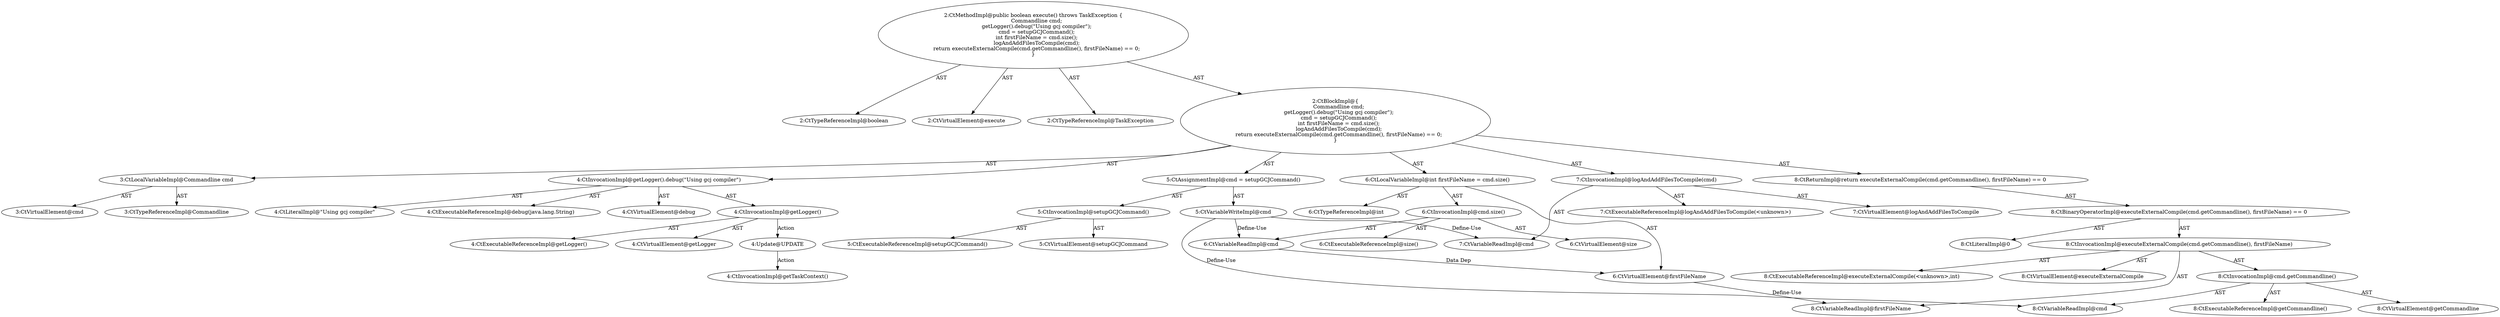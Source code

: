 digraph "execute#?" {
0 [label="2:CtTypeReferenceImpl@boolean" shape=ellipse]
1 [label="2:CtVirtualElement@execute" shape=ellipse]
2 [label="2:CtTypeReferenceImpl@TaskException" shape=ellipse]
3 [label="3:CtTypeReferenceImpl@Commandline" shape=ellipse]
4 [label="3:CtVirtualElement@cmd" shape=ellipse]
5 [label="3:CtLocalVariableImpl@Commandline cmd" shape=ellipse]
6 [label="4:CtExecutableReferenceImpl@debug(java.lang.String)" shape=ellipse]
7 [label="4:CtVirtualElement@debug" shape=ellipse]
8 [label="4:CtExecutableReferenceImpl@getLogger()" shape=ellipse]
9 [label="4:CtVirtualElement@getLogger" shape=ellipse]
10 [label="4:CtInvocationImpl@getLogger()" shape=ellipse]
11 [label="4:CtLiteralImpl@\"Using gcj compiler\"" shape=ellipse]
12 [label="4:CtInvocationImpl@getLogger().debug(\"Using gcj compiler\")" shape=ellipse]
13 [label="5:CtVariableWriteImpl@cmd" shape=ellipse]
14 [label="5:CtExecutableReferenceImpl@setupGCJCommand()" shape=ellipse]
15 [label="5:CtVirtualElement@setupGCJCommand" shape=ellipse]
16 [label="5:CtInvocationImpl@setupGCJCommand()" shape=ellipse]
17 [label="5:CtAssignmentImpl@cmd = setupGCJCommand()" shape=ellipse]
18 [label="6:CtTypeReferenceImpl@int" shape=ellipse]
19 [label="6:CtExecutableReferenceImpl@size()" shape=ellipse]
20 [label="6:CtVirtualElement@size" shape=ellipse]
21 [label="6:CtVariableReadImpl@cmd" shape=ellipse]
22 [label="6:CtInvocationImpl@cmd.size()" shape=ellipse]
23 [label="6:CtVirtualElement@firstFileName" shape=ellipse]
24 [label="6:CtLocalVariableImpl@int firstFileName = cmd.size()" shape=ellipse]
25 [label="7:CtExecutableReferenceImpl@logAndAddFilesToCompile(<unknown>)" shape=ellipse]
26 [label="7:CtVirtualElement@logAndAddFilesToCompile" shape=ellipse]
27 [label="7:CtVariableReadImpl@cmd" shape=ellipse]
28 [label="7:CtInvocationImpl@logAndAddFilesToCompile(cmd)" shape=ellipse]
29 [label="8:CtExecutableReferenceImpl@executeExternalCompile(<unknown>,int)" shape=ellipse]
30 [label="8:CtVirtualElement@executeExternalCompile" shape=ellipse]
31 [label="8:CtExecutableReferenceImpl@getCommandline()" shape=ellipse]
32 [label="8:CtVirtualElement@getCommandline" shape=ellipse]
33 [label="8:CtVariableReadImpl@cmd" shape=ellipse]
34 [label="8:CtInvocationImpl@cmd.getCommandline()" shape=ellipse]
35 [label="8:CtVariableReadImpl@firstFileName" shape=ellipse]
36 [label="8:CtInvocationImpl@executeExternalCompile(cmd.getCommandline(), firstFileName)" shape=ellipse]
37 [label="8:CtLiteralImpl@0" shape=ellipse]
38 [label="8:CtBinaryOperatorImpl@executeExternalCompile(cmd.getCommandline(), firstFileName) == 0" shape=ellipse]
39 [label="8:CtReturnImpl@return executeExternalCompile(cmd.getCommandline(), firstFileName) == 0" shape=ellipse]
40 [label="2:CtBlockImpl@\{
    Commandline cmd;
    getLogger().debug(\"Using gcj compiler\");
    cmd = setupGCJCommand();
    int firstFileName = cmd.size();
    logAndAddFilesToCompile(cmd);
    return executeExternalCompile(cmd.getCommandline(), firstFileName) == 0;
\}" shape=ellipse]
41 [label="2:CtMethodImpl@public boolean execute() throws TaskException \{
    Commandline cmd;
    getLogger().debug(\"Using gcj compiler\");
    cmd = setupGCJCommand();
    int firstFileName = cmd.size();
    logAndAddFilesToCompile(cmd);
    return executeExternalCompile(cmd.getCommandline(), firstFileName) == 0;
\}" shape=ellipse]
42 [label="4:Update@UPDATE" shape=ellipse]
43 [label="4:CtInvocationImpl@getTaskContext()" shape=ellipse]
5 -> 4 [label="AST"];
5 -> 3 [label="AST"];
10 -> 9 [label="AST"];
10 -> 8 [label="AST"];
10 -> 42 [label="Action"];
12 -> 7 [label="AST"];
12 -> 10 [label="AST"];
12 -> 6 [label="AST"];
12 -> 11 [label="AST"];
13 -> 21 [label="Define-Use"];
13 -> 27 [label="Define-Use"];
13 -> 33 [label="Define-Use"];
16 -> 15 [label="AST"];
16 -> 14 [label="AST"];
17 -> 13 [label="AST"];
17 -> 16 [label="AST"];
21 -> 23 [label="Data Dep"];
22 -> 20 [label="AST"];
22 -> 21 [label="AST"];
22 -> 19 [label="AST"];
23 -> 35 [label="Define-Use"];
24 -> 23 [label="AST"];
24 -> 18 [label="AST"];
24 -> 22 [label="AST"];
28 -> 26 [label="AST"];
28 -> 25 [label="AST"];
28 -> 27 [label="AST"];
34 -> 32 [label="AST"];
34 -> 33 [label="AST"];
34 -> 31 [label="AST"];
36 -> 30 [label="AST"];
36 -> 29 [label="AST"];
36 -> 34 [label="AST"];
36 -> 35 [label="AST"];
38 -> 36 [label="AST"];
38 -> 37 [label="AST"];
39 -> 38 [label="AST"];
40 -> 5 [label="AST"];
40 -> 12 [label="AST"];
40 -> 17 [label="AST"];
40 -> 24 [label="AST"];
40 -> 28 [label="AST"];
40 -> 39 [label="AST"];
41 -> 1 [label="AST"];
41 -> 0 [label="AST"];
41 -> 2 [label="AST"];
41 -> 40 [label="AST"];
42 -> 43 [label="Action"];
}